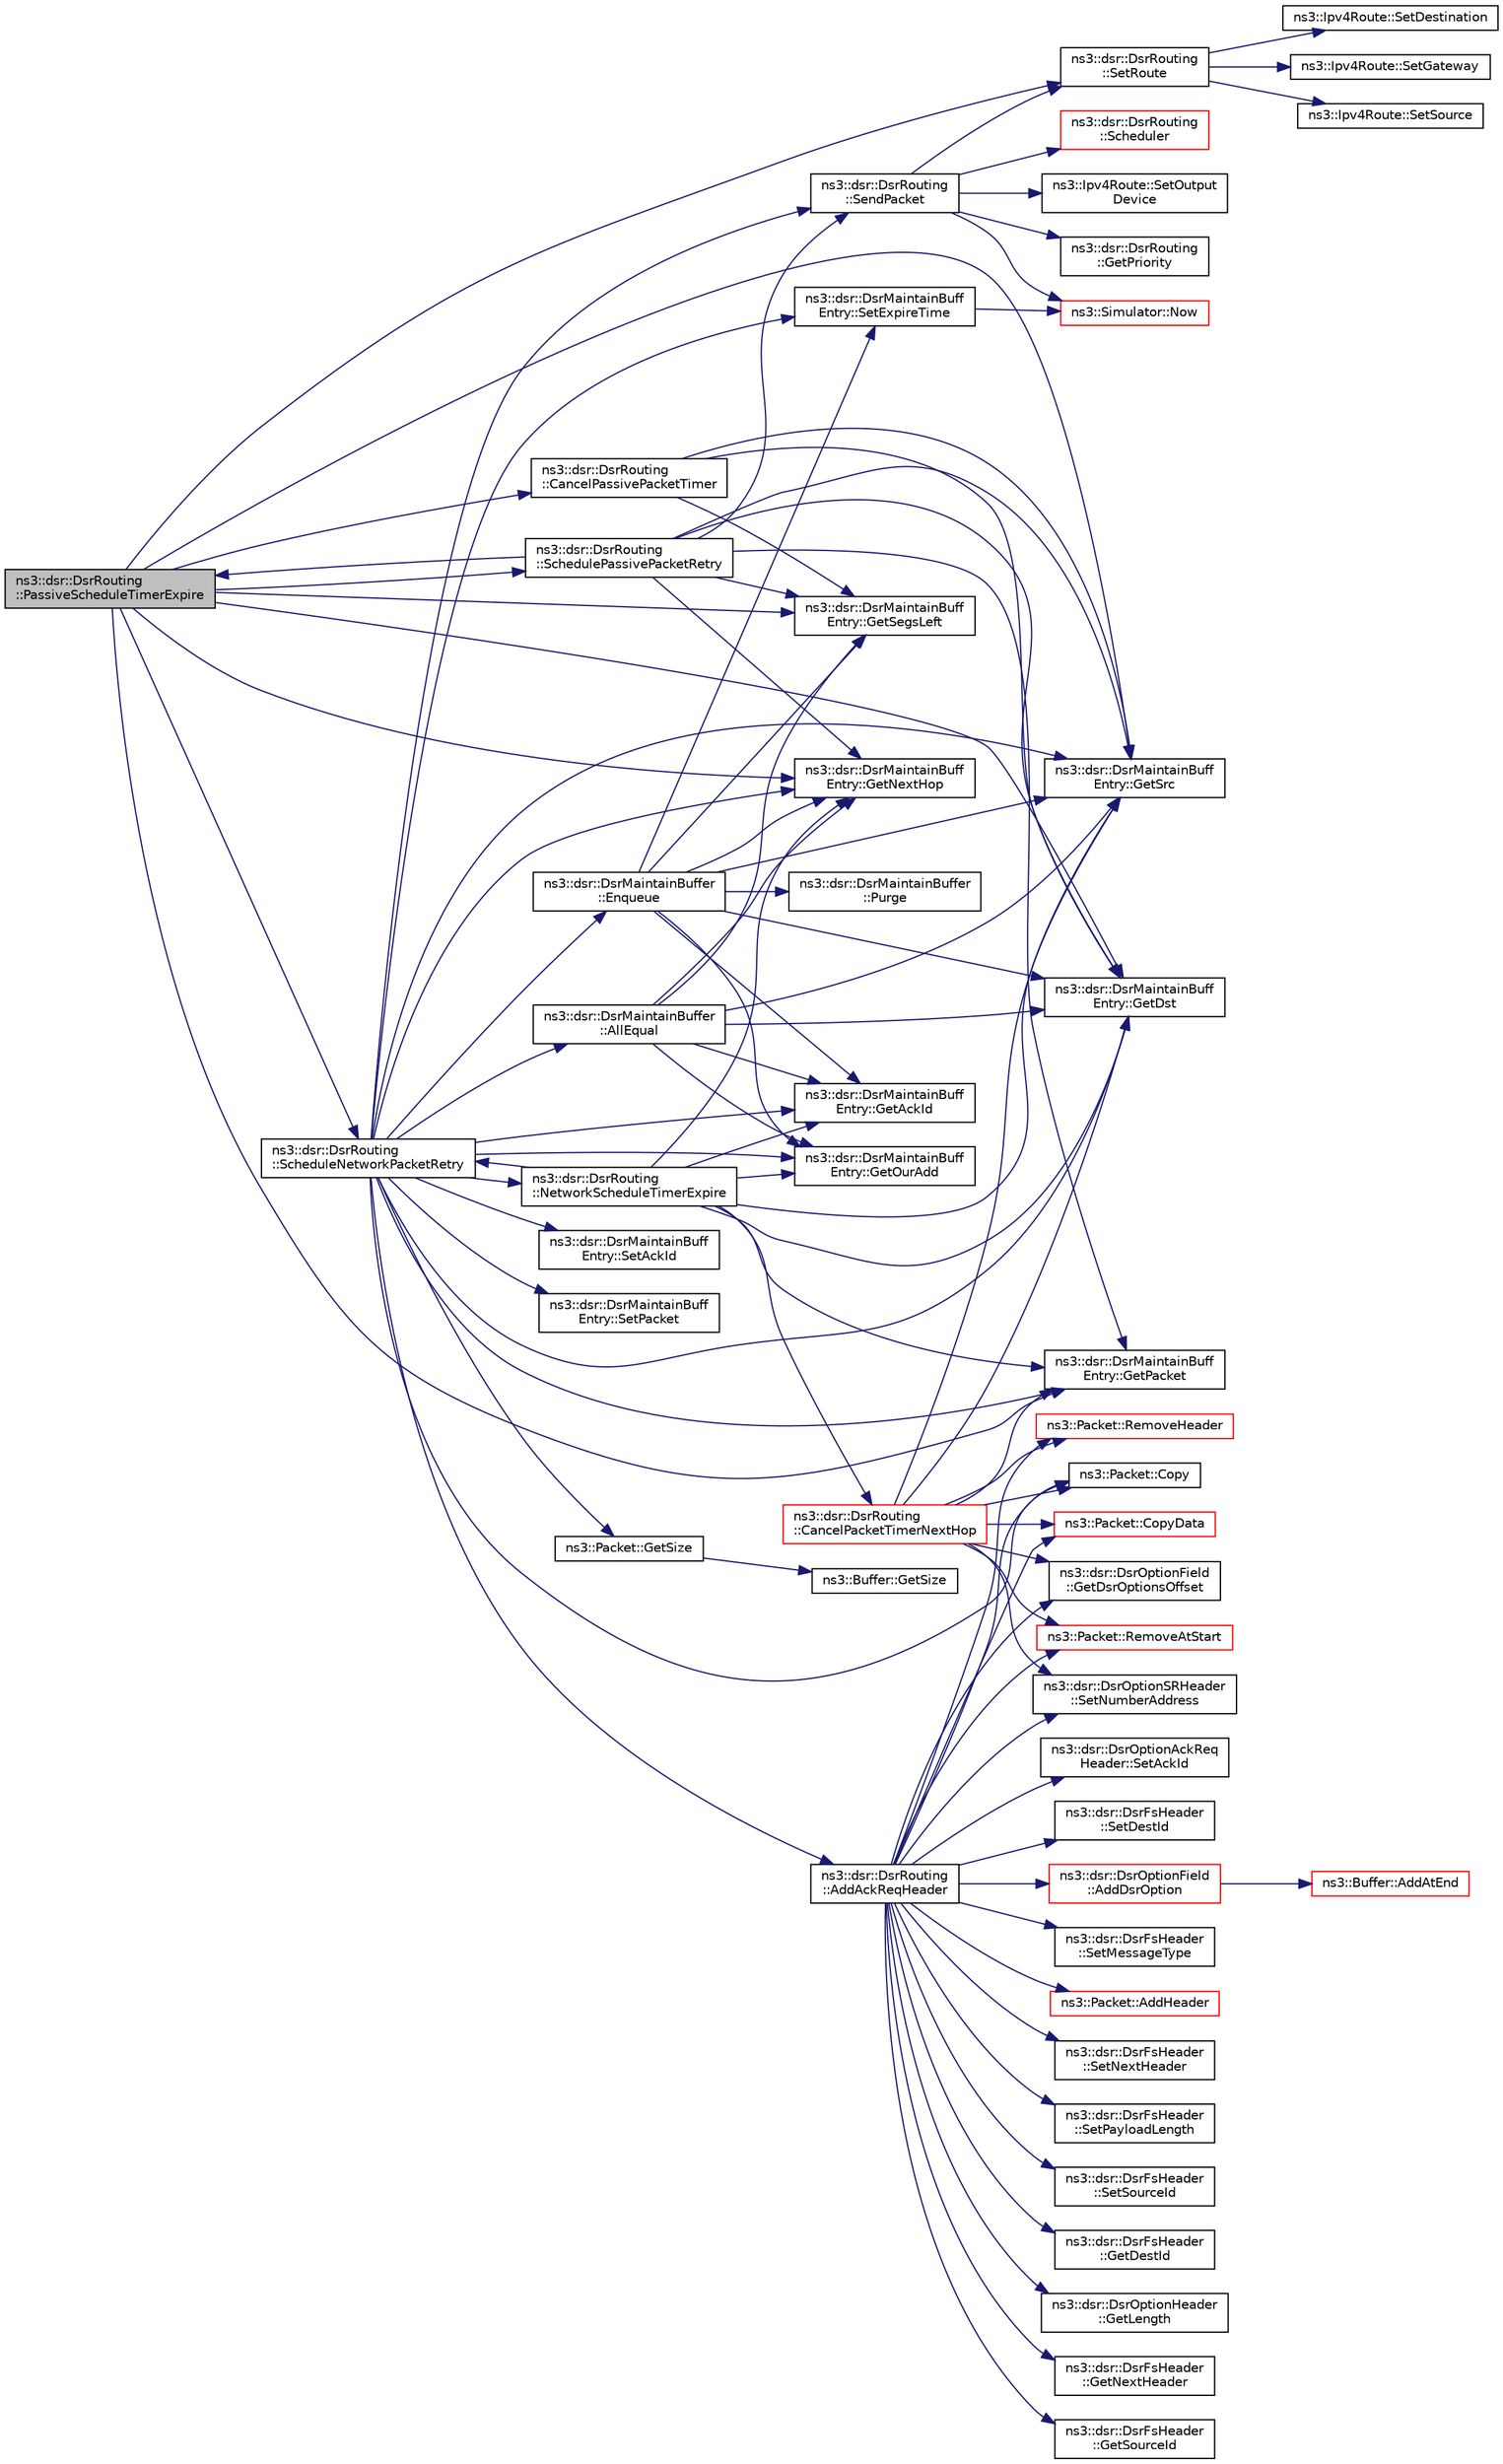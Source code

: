 digraph "ns3::dsr::DsrRouting::PassiveScheduleTimerExpire"
{
 // LATEX_PDF_SIZE
  edge [fontname="Helvetica",fontsize="10",labelfontname="Helvetica",labelfontsize="10"];
  node [fontname="Helvetica",fontsize="10",shape=record];
  rankdir="LR";
  Node1 [label="ns3::dsr::DsrRouting\l::PassiveScheduleTimerExpire",height=0.2,width=0.4,color="black", fillcolor="grey75", style="filled", fontcolor="black",tooltip="This function deals with packet retransmission timer expire using passive acknowledgment."];
  Node1 -> Node2 [color="midnightblue",fontsize="10",style="solid",fontname="Helvetica"];
  Node2 [label="ns3::dsr::DsrRouting\l::CancelPassivePacketTimer",height=0.2,width=0.4,color="black", fillcolor="white", style="filled",URL="$classns3_1_1dsr_1_1_dsr_routing.html#aee6495417f54a12f484029ee1a445d64",tooltip="Cancel the passive packet retransmission timer for a specific maintenance entry."];
  Node2 -> Node3 [color="midnightblue",fontsize="10",style="solid",fontname="Helvetica"];
  Node3 [label="ns3::dsr::DsrMaintainBuff\lEntry::GetDst",height=0.2,width=0.4,color="black", fillcolor="white", style="filled",URL="$classns3_1_1dsr_1_1_dsr_maintain_buff_entry.html#aee58cc2d1b51ec292a520a91e699f31c",tooltip="Get destination address."];
  Node2 -> Node4 [color="midnightblue",fontsize="10",style="solid",fontname="Helvetica"];
  Node4 [label="ns3::dsr::DsrMaintainBuff\lEntry::GetSegsLeft",height=0.2,width=0.4,color="black", fillcolor="white", style="filled",URL="$classns3_1_1dsr_1_1_dsr_maintain_buff_entry.html#a01131ac927e107cdf1a6f7c978592df6",tooltip="Get segments left."];
  Node2 -> Node5 [color="midnightblue",fontsize="10",style="solid",fontname="Helvetica"];
  Node5 [label="ns3::dsr::DsrMaintainBuff\lEntry::GetSrc",height=0.2,width=0.4,color="black", fillcolor="white", style="filled",URL="$classns3_1_1dsr_1_1_dsr_maintain_buff_entry.html#a2cc2c004c227083051fab85f184d272c",tooltip="Get source address."];
  Node1 -> Node3 [color="midnightblue",fontsize="10",style="solid",fontname="Helvetica"];
  Node1 -> Node6 [color="midnightblue",fontsize="10",style="solid",fontname="Helvetica"];
  Node6 [label="ns3::dsr::DsrMaintainBuff\lEntry::GetNextHop",height=0.2,width=0.4,color="black", fillcolor="white", style="filled",URL="$classns3_1_1dsr_1_1_dsr_maintain_buff_entry.html#abf4c613f5a06a45e62e6d78573098bea",tooltip="Get next hop of entry."];
  Node1 -> Node7 [color="midnightblue",fontsize="10",style="solid",fontname="Helvetica"];
  Node7 [label="ns3::dsr::DsrMaintainBuff\lEntry::GetPacket",height=0.2,width=0.4,color="black", fillcolor="white", style="filled",URL="$classns3_1_1dsr_1_1_dsr_maintain_buff_entry.html#a149bbf6004246fc204d83c485b8726c3",tooltip="Get packet."];
  Node1 -> Node4 [color="midnightblue",fontsize="10",style="solid",fontname="Helvetica"];
  Node1 -> Node5 [color="midnightblue",fontsize="10",style="solid",fontname="Helvetica"];
  Node1 -> Node8 [color="midnightblue",fontsize="10",style="solid",fontname="Helvetica"];
  Node8 [label="ns3::dsr::DsrRouting\l::ScheduleNetworkPacketRetry",height=0.2,width=0.4,color="black", fillcolor="white", style="filled",URL="$classns3_1_1dsr_1_1_dsr_routing.html#a6a18c6baa374d5e6a68f8952d1afdb13",tooltip="Schedule the packet retransmission based on network layer acknowledgment."];
  Node8 -> Node9 [color="midnightblue",fontsize="10",style="solid",fontname="Helvetica"];
  Node9 [label="ns3::dsr::DsrRouting\l::AddAckReqHeader",height=0.2,width=0.4,color="black", fillcolor="white", style="filled",URL="$classns3_1_1dsr_1_1_dsr_routing.html#a8ce910f1c56dc238ff98117c784c4541",tooltip="This function is called to add ack request header for network acknowledgement."];
  Node9 -> Node10 [color="midnightblue",fontsize="10",style="solid",fontname="Helvetica"];
  Node10 [label="ns3::dsr::DsrOptionField\l::AddDsrOption",height=0.2,width=0.4,color="red", fillcolor="white", style="filled",URL="$classns3_1_1dsr_1_1_dsr_option_field.html#acd03d07018e22f5e2b23975fae84fb3c",tooltip="Serialize the option, prepending pad1 or padn option as necessary."];
  Node10 -> Node11 [color="midnightblue",fontsize="10",style="solid",fontname="Helvetica"];
  Node11 [label="ns3::Buffer::AddAtEnd",height=0.2,width=0.4,color="red", fillcolor="white", style="filled",URL="$classns3_1_1_buffer.html#a92dd87809af24fb10696fee9a9cb56cf",tooltip=" "];
  Node9 -> Node32 [color="midnightblue",fontsize="10",style="solid",fontname="Helvetica"];
  Node32 [label="ns3::Packet::AddHeader",height=0.2,width=0.4,color="red", fillcolor="white", style="filled",URL="$classns3_1_1_packet.html#a465108c595a0bc592095cbcab1832ed8",tooltip="Add header to this packet."];
  Node9 -> Node67 [color="midnightblue",fontsize="10",style="solid",fontname="Helvetica"];
  Node67 [label="ns3::Packet::Copy",height=0.2,width=0.4,color="black", fillcolor="white", style="filled",URL="$classns3_1_1_packet.html#afb38be706cfc761bc1c0591f595fc1b7",tooltip="performs a COW copy of the packet."];
  Node9 -> Node68 [color="midnightblue",fontsize="10",style="solid",fontname="Helvetica"];
  Node68 [label="ns3::Packet::CopyData",height=0.2,width=0.4,color="red", fillcolor="white", style="filled",URL="$classns3_1_1_packet.html#a5bafd70ccf970b10524e2d61afd39dc1",tooltip="Copy the packet contents to a byte buffer."];
  Node9 -> Node70 [color="midnightblue",fontsize="10",style="solid",fontname="Helvetica"];
  Node70 [label="ns3::dsr::DsrFsHeader\l::GetDestId",height=0.2,width=0.4,color="black", fillcolor="white", style="filled",URL="$classns3_1_1dsr_1_1_dsr_fs_header.html#a81eaf15f8d6b6a2e4c18e5e6eba2c91f",tooltip="brief Get the dest ID of the header."];
  Node9 -> Node71 [color="midnightblue",fontsize="10",style="solid",fontname="Helvetica"];
  Node71 [label="ns3::dsr::DsrOptionField\l::GetDsrOptionsOffset",height=0.2,width=0.4,color="black", fillcolor="white", style="filled",URL="$classns3_1_1dsr_1_1_dsr_option_field.html#a38af1f50ae6f4e7a4a4cf6afd99c5a74",tooltip="Get the offset where the options begin, measured from the start of the extension header."];
  Node9 -> Node72 [color="midnightblue",fontsize="10",style="solid",fontname="Helvetica"];
  Node72 [label="ns3::dsr::DsrOptionHeader\l::GetLength",height=0.2,width=0.4,color="black", fillcolor="white", style="filled",URL="$classns3_1_1dsr_1_1_dsr_option_header.html#acadd408c91079150f077f8e258738a5f",tooltip="Get the option length."];
  Node9 -> Node73 [color="midnightblue",fontsize="10",style="solid",fontname="Helvetica"];
  Node73 [label="ns3::dsr::DsrFsHeader\l::GetNextHeader",height=0.2,width=0.4,color="black", fillcolor="white", style="filled",URL="$classns3_1_1dsr_1_1_dsr_fs_header.html#a4b1ef4ca64bfc6088323aa6b608338a6",tooltip="Get the next header."];
  Node9 -> Node74 [color="midnightblue",fontsize="10",style="solid",fontname="Helvetica"];
  Node74 [label="ns3::dsr::DsrFsHeader\l::GetSourceId",height=0.2,width=0.4,color="black", fillcolor="white", style="filled",URL="$classns3_1_1dsr_1_1_dsr_fs_header.html#a6fa6e5485539ca144d637155adbf270c",tooltip="brief Get the source ID of the header."];
  Node9 -> Node75 [color="midnightblue",fontsize="10",style="solid",fontname="Helvetica"];
  Node75 [label="ns3::Packet::RemoveAtStart",height=0.2,width=0.4,color="red", fillcolor="white", style="filled",URL="$classns3_1_1_packet.html#a78aa207e7921dd2f9f7e0d0b7a1c730a",tooltip="Remove size bytes from the start of the current packet."];
  Node9 -> Node81 [color="midnightblue",fontsize="10",style="solid",fontname="Helvetica"];
  Node81 [label="ns3::Packet::RemoveHeader",height=0.2,width=0.4,color="red", fillcolor="white", style="filled",URL="$classns3_1_1_packet.html#a0961eccf975d75f902d40956c93ba63e",tooltip="Deserialize and remove the header from the internal buffer."];
  Node9 -> Node84 [color="midnightblue",fontsize="10",style="solid",fontname="Helvetica"];
  Node84 [label="ns3::dsr::DsrOptionAckReq\lHeader::SetAckId",height=0.2,width=0.4,color="black", fillcolor="white", style="filled",URL="$classns3_1_1dsr_1_1_dsr_option_ack_req_header.html#a8eb91c0ed78e98e83af9cfbeb553e48f",tooltip="Set the Ack request id number."];
  Node9 -> Node85 [color="midnightblue",fontsize="10",style="solid",fontname="Helvetica"];
  Node85 [label="ns3::dsr::DsrFsHeader\l::SetDestId",height=0.2,width=0.4,color="black", fillcolor="white", style="filled",URL="$classns3_1_1dsr_1_1_dsr_fs_header.html#a366ce2a526714d7d5c1b030c93cfce2b",tooltip="brief Set the dest ID of the header."];
  Node9 -> Node86 [color="midnightblue",fontsize="10",style="solid",fontname="Helvetica"];
  Node86 [label="ns3::dsr::DsrFsHeader\l::SetMessageType",height=0.2,width=0.4,color="black", fillcolor="white", style="filled",URL="$classns3_1_1dsr_1_1_dsr_fs_header.html#ab53490ba4b796d8bc64e2387cb614808",tooltip="brief Set the message type of the header."];
  Node9 -> Node87 [color="midnightblue",fontsize="10",style="solid",fontname="Helvetica"];
  Node87 [label="ns3::dsr::DsrFsHeader\l::SetNextHeader",height=0.2,width=0.4,color="black", fillcolor="white", style="filled",URL="$classns3_1_1dsr_1_1_dsr_fs_header.html#a31fa870af83764f8de3e37b739e0df39",tooltip="Set the \"Next header\" field."];
  Node9 -> Node88 [color="midnightblue",fontsize="10",style="solid",fontname="Helvetica"];
  Node88 [label="ns3::dsr::DsrOptionSRHeader\l::SetNumberAddress",height=0.2,width=0.4,color="black", fillcolor="white", style="filled",URL="$classns3_1_1dsr_1_1_dsr_option_s_r_header.html#a611f37babb433a5c82b393089e23be51",tooltip="Set the number of ipv4 address."];
  Node9 -> Node89 [color="midnightblue",fontsize="10",style="solid",fontname="Helvetica"];
  Node89 [label="ns3::dsr::DsrFsHeader\l::SetPayloadLength",height=0.2,width=0.4,color="black", fillcolor="white", style="filled",URL="$classns3_1_1dsr_1_1_dsr_fs_header.html#ad5d554d06faf5eb5b98d30a5eee9c87e",tooltip="brief Set the payload length of the header."];
  Node9 -> Node90 [color="midnightblue",fontsize="10",style="solid",fontname="Helvetica"];
  Node90 [label="ns3::dsr::DsrFsHeader\l::SetSourceId",height=0.2,width=0.4,color="black", fillcolor="white", style="filled",URL="$classns3_1_1dsr_1_1_dsr_fs_header.html#a23f04e783e7f9e900bf17f173d96f4ee",tooltip="brief Set the source ID of the header."];
  Node8 -> Node91 [color="midnightblue",fontsize="10",style="solid",fontname="Helvetica"];
  Node91 [label="ns3::dsr::DsrMaintainBuffer\l::AllEqual",height=0.2,width=0.4,color="black", fillcolor="white", style="filled",URL="$classns3_1_1dsr_1_1_dsr_maintain_buffer.html#a2f553fb512d4aee9a538c799bc2d0f45",tooltip="Verify if all the elements in the maintenance buffer entry is the same."];
  Node91 -> Node92 [color="midnightblue",fontsize="10",style="solid",fontname="Helvetica"];
  Node92 [label="ns3::dsr::DsrMaintainBuff\lEntry::GetAckId",height=0.2,width=0.4,color="black", fillcolor="white", style="filled",URL="$classns3_1_1dsr_1_1_dsr_maintain_buff_entry.html#a9563ba8eca5cd5c6509e2e760ec94acd",tooltip="Get acknowledge ID."];
  Node91 -> Node3 [color="midnightblue",fontsize="10",style="solid",fontname="Helvetica"];
  Node91 -> Node6 [color="midnightblue",fontsize="10",style="solid",fontname="Helvetica"];
  Node91 -> Node93 [color="midnightblue",fontsize="10",style="solid",fontname="Helvetica"];
  Node93 [label="ns3::dsr::DsrMaintainBuff\lEntry::GetOurAdd",height=0.2,width=0.4,color="black", fillcolor="white", style="filled",URL="$classns3_1_1dsr_1_1_dsr_maintain_buff_entry.html#a991891f099ed09af9924eec958a2e402",tooltip="Get local address of entry."];
  Node91 -> Node4 [color="midnightblue",fontsize="10",style="solid",fontname="Helvetica"];
  Node91 -> Node5 [color="midnightblue",fontsize="10",style="solid",fontname="Helvetica"];
  Node8 -> Node67 [color="midnightblue",fontsize="10",style="solid",fontname="Helvetica"];
  Node8 -> Node94 [color="midnightblue",fontsize="10",style="solid",fontname="Helvetica"];
  Node94 [label="ns3::dsr::DsrMaintainBuffer\l::Enqueue",height=0.2,width=0.4,color="black", fillcolor="white", style="filled",URL="$classns3_1_1dsr_1_1_dsr_maintain_buffer.html#a8ec30b5b9b0f6af36e61867327a47717",tooltip="Push entry in queue, if there is no entry with the same packet and destination address in queue."];
  Node94 -> Node92 [color="midnightblue",fontsize="10",style="solid",fontname="Helvetica"];
  Node94 -> Node3 [color="midnightblue",fontsize="10",style="solid",fontname="Helvetica"];
  Node94 -> Node6 [color="midnightblue",fontsize="10",style="solid",fontname="Helvetica"];
  Node94 -> Node93 [color="midnightblue",fontsize="10",style="solid",fontname="Helvetica"];
  Node94 -> Node4 [color="midnightblue",fontsize="10",style="solid",fontname="Helvetica"];
  Node94 -> Node5 [color="midnightblue",fontsize="10",style="solid",fontname="Helvetica"];
  Node94 -> Node95 [color="midnightblue",fontsize="10",style="solid",fontname="Helvetica"];
  Node95 [label="ns3::dsr::DsrMaintainBuffer\l::Purge",height=0.2,width=0.4,color="black", fillcolor="white", style="filled",URL="$classns3_1_1dsr_1_1_dsr_maintain_buffer.html#af12ee29b56abcaac29b60c0a544494b9",tooltip="Remove all expired entries."];
  Node94 -> Node96 [color="midnightblue",fontsize="10",style="solid",fontname="Helvetica"];
  Node96 [label="ns3::dsr::DsrMaintainBuff\lEntry::SetExpireTime",height=0.2,width=0.4,color="black", fillcolor="white", style="filled",URL="$classns3_1_1dsr_1_1_dsr_maintain_buff_entry.html#a07a079b2093dde9f877bc9c8d75fe843",tooltip="Set expiration time."];
  Node96 -> Node97 [color="midnightblue",fontsize="10",style="solid",fontname="Helvetica"];
  Node97 [label="ns3::Simulator::Now",height=0.2,width=0.4,color="red", fillcolor="white", style="filled",URL="$classns3_1_1_simulator.html#ac3178fa975b419f7875e7105be122800",tooltip="Return the current simulation virtual time."];
  Node8 -> Node92 [color="midnightblue",fontsize="10",style="solid",fontname="Helvetica"];
  Node8 -> Node3 [color="midnightblue",fontsize="10",style="solid",fontname="Helvetica"];
  Node8 -> Node6 [color="midnightblue",fontsize="10",style="solid",fontname="Helvetica"];
  Node8 -> Node93 [color="midnightblue",fontsize="10",style="solid",fontname="Helvetica"];
  Node8 -> Node7 [color="midnightblue",fontsize="10",style="solid",fontname="Helvetica"];
  Node8 -> Node142 [color="midnightblue",fontsize="10",style="solid",fontname="Helvetica"];
  Node142 [label="ns3::Packet::GetSize",height=0.2,width=0.4,color="black", fillcolor="white", style="filled",URL="$classns3_1_1_packet.html#afff7cb1ff518ee6dc0d424e10a5ad6ec",tooltip="Returns the the size in bytes of the packet (including the zero-filled initial payload)."];
  Node142 -> Node20 [color="midnightblue",fontsize="10",style="solid",fontname="Helvetica"];
  Node20 [label="ns3::Buffer::GetSize",height=0.2,width=0.4,color="black", fillcolor="white", style="filled",URL="$classns3_1_1_buffer.html#a60c9172d2b102f8856c81b2126c8b209",tooltip=" "];
  Node8 -> Node5 [color="midnightblue",fontsize="10",style="solid",fontname="Helvetica"];
  Node8 -> Node143 [color="midnightblue",fontsize="10",style="solid",fontname="Helvetica"];
  Node143 [label="ns3::dsr::DsrRouting\l::NetworkScheduleTimerExpire",height=0.2,width=0.4,color="black", fillcolor="white", style="filled",URL="$classns3_1_1dsr_1_1_dsr_routing.html#aabcdf59bcb4907718986626a7a402dad",tooltip="This function deals with packet retransmission timer expire using network acknowledgment."];
  Node143 -> Node144 [color="midnightblue",fontsize="10",style="solid",fontname="Helvetica"];
  Node144 [label="ns3::dsr::DsrRouting\l::CancelPacketTimerNextHop",height=0.2,width=0.4,color="red", fillcolor="white", style="filled",URL="$classns3_1_1dsr_1_1_dsr_routing.html#a215e6fcab10ee0d744a657f0af2695c6",tooltip="Cancel the packet retransmission timer for a all maintenance entries with nextHop address."];
  Node144 -> Node67 [color="midnightblue",fontsize="10",style="solid",fontname="Helvetica"];
  Node144 -> Node68 [color="midnightblue",fontsize="10",style="solid",fontname="Helvetica"];
  Node144 -> Node71 [color="midnightblue",fontsize="10",style="solid",fontname="Helvetica"];
  Node144 -> Node3 [color="midnightblue",fontsize="10",style="solid",fontname="Helvetica"];
  Node144 -> Node7 [color="midnightblue",fontsize="10",style="solid",fontname="Helvetica"];
  Node144 -> Node5 [color="midnightblue",fontsize="10",style="solid",fontname="Helvetica"];
  Node144 -> Node75 [color="midnightblue",fontsize="10",style="solid",fontname="Helvetica"];
  Node144 -> Node81 [color="midnightblue",fontsize="10",style="solid",fontname="Helvetica"];
  Node144 -> Node88 [color="midnightblue",fontsize="10",style="solid",fontname="Helvetica"];
  Node143 -> Node92 [color="midnightblue",fontsize="10",style="solid",fontname="Helvetica"];
  Node143 -> Node3 [color="midnightblue",fontsize="10",style="solid",fontname="Helvetica"];
  Node143 -> Node6 [color="midnightblue",fontsize="10",style="solid",fontname="Helvetica"];
  Node143 -> Node93 [color="midnightblue",fontsize="10",style="solid",fontname="Helvetica"];
  Node143 -> Node7 [color="midnightblue",fontsize="10",style="solid",fontname="Helvetica"];
  Node143 -> Node5 [color="midnightblue",fontsize="10",style="solid",fontname="Helvetica"];
  Node143 -> Node8 [color="midnightblue",fontsize="10",style="solid",fontname="Helvetica"];
  Node8 -> Node210 [color="midnightblue",fontsize="10",style="solid",fontname="Helvetica"];
  Node210 [label="ns3::dsr::DsrRouting\l::SendPacket",height=0.2,width=0.4,color="black", fillcolor="white", style="filled",URL="$classns3_1_1dsr_1_1_dsr_routing.html#a84a2caf24a41eef8993b64cb22874f95",tooltip="This function is called by when really sending out the packet."];
  Node210 -> Node193 [color="midnightblue",fontsize="10",style="solid",fontname="Helvetica"];
  Node193 [label="ns3::dsr::DsrRouting\l::GetPriority",height=0.2,width=0.4,color="black", fillcolor="white", style="filled",URL="$classns3_1_1dsr_1_1_dsr_routing.html#a67d111b0188b6e2210d1b4782820f8e3",tooltip="Set the priority of the packet in network queue."];
  Node210 -> Node97 [color="midnightblue",fontsize="10",style="solid",fontname="Helvetica"];
  Node210 -> Node211 [color="midnightblue",fontsize="10",style="solid",fontname="Helvetica"];
  Node211 [label="ns3::dsr::DsrRouting\l::Scheduler",height=0.2,width=0.4,color="red", fillcolor="white", style="filled",URL="$classns3_1_1dsr_1_1_dsr_routing.html#aa518edb174bccce1062304404424c6e0",tooltip="This function is called to schedule sending packets from the network queue."];
  Node210 -> Node232 [color="midnightblue",fontsize="10",style="solid",fontname="Helvetica"];
  Node232 [label="ns3::Ipv4Route::SetOutput\lDevice",height=0.2,width=0.4,color="black", fillcolor="white", style="filled",URL="$classns3_1_1_ipv4_route.html#a91c1b6d9a4aef72b547c7371dfd5d1d4",tooltip="Equivalent in Linux to dst_entry.dev."];
  Node210 -> Node206 [color="midnightblue",fontsize="10",style="solid",fontname="Helvetica"];
  Node206 [label="ns3::dsr::DsrRouting\l::SetRoute",height=0.2,width=0.4,color="black", fillcolor="white", style="filled",URL="$classns3_1_1dsr_1_1_dsr_routing.html#a8a726fb52558a1a8172a5bd5b8cdb072",tooltip="Set the route to use for data packets, used by the option headers when sending data/control packets."];
  Node206 -> Node207 [color="midnightblue",fontsize="10",style="solid",fontname="Helvetica"];
  Node207 [label="ns3::Ipv4Route::SetDestination",height=0.2,width=0.4,color="black", fillcolor="white", style="filled",URL="$classns3_1_1_ipv4_route.html#a5ba829530284bc4140180a3898bfcbc3",tooltip=" "];
  Node206 -> Node208 [color="midnightblue",fontsize="10",style="solid",fontname="Helvetica"];
  Node208 [label="ns3::Ipv4Route::SetGateway",height=0.2,width=0.4,color="black", fillcolor="white", style="filled",URL="$classns3_1_1_ipv4_route.html#a2845bf8024203ed54f105cc1efa2b7c3",tooltip=" "];
  Node206 -> Node209 [color="midnightblue",fontsize="10",style="solid",fontname="Helvetica"];
  Node209 [label="ns3::Ipv4Route::SetSource",height=0.2,width=0.4,color="black", fillcolor="white", style="filled",URL="$classns3_1_1_ipv4_route.html#a5e6a1491b4c1555044049f51d181f01f",tooltip=" "];
  Node8 -> Node284 [color="midnightblue",fontsize="10",style="solid",fontname="Helvetica"];
  Node284 [label="ns3::dsr::DsrMaintainBuff\lEntry::SetAckId",height=0.2,width=0.4,color="black", fillcolor="white", style="filled",URL="$classns3_1_1dsr_1_1_dsr_maintain_buff_entry.html#ab4fdbe5c000213ccd5d5e1532ae58c70",tooltip="Set acknowledge ID."];
  Node8 -> Node96 [color="midnightblue",fontsize="10",style="solid",fontname="Helvetica"];
  Node8 -> Node285 [color="midnightblue",fontsize="10",style="solid",fontname="Helvetica"];
  Node285 [label="ns3::dsr::DsrMaintainBuff\lEntry::SetPacket",height=0.2,width=0.4,color="black", fillcolor="white", style="filled",URL="$classns3_1_1dsr_1_1_dsr_maintain_buff_entry.html#a2f8880c2042a4428804ee7fa0dfc4f21",tooltip="Set packet."];
  Node1 -> Node233 [color="midnightblue",fontsize="10",style="solid",fontname="Helvetica"];
  Node233 [label="ns3::dsr::DsrRouting\l::SchedulePassivePacketRetry",height=0.2,width=0.4,color="black", fillcolor="white", style="filled",URL="$classns3_1_1dsr_1_1_dsr_routing.html#abfdfa37822a492971fdf24540b635039",tooltip="Schedule the packet retransmission based on passive acknowledgment."];
  Node233 -> Node3 [color="midnightblue",fontsize="10",style="solid",fontname="Helvetica"];
  Node233 -> Node6 [color="midnightblue",fontsize="10",style="solid",fontname="Helvetica"];
  Node233 -> Node7 [color="midnightblue",fontsize="10",style="solid",fontname="Helvetica"];
  Node233 -> Node4 [color="midnightblue",fontsize="10",style="solid",fontname="Helvetica"];
  Node233 -> Node5 [color="midnightblue",fontsize="10",style="solid",fontname="Helvetica"];
  Node233 -> Node1 [color="midnightblue",fontsize="10",style="solid",fontname="Helvetica"];
  Node233 -> Node210 [color="midnightblue",fontsize="10",style="solid",fontname="Helvetica"];
  Node1 -> Node206 [color="midnightblue",fontsize="10",style="solid",fontname="Helvetica"];
}
